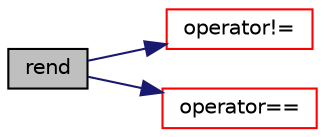 digraph "rend"
{
  bgcolor="transparent";
  edge [fontname="Helvetica",fontsize="10",labelfontname="Helvetica",labelfontsize="10"];
  node [fontname="Helvetica",fontsize="10",shape=record];
  rankdir="LR";
  Node5027 [label="rend",height=0.2,width=0.4,color="black", fillcolor="grey75", style="filled", fontcolor="black"];
  Node5027 -> Node5028 [color="midnightblue",fontsize="10",style="solid",fontname="Helvetica"];
  Node5028 [label="operator!=",height=0.2,width=0.4,color="red",URL="$a26933.html#ae76e247186699c10a4ebd889592913b4",tooltip="The opposite of the equality operation. Takes linear time. "];
  Node5027 -> Node5030 [color="midnightblue",fontsize="10",style="solid",fontname="Helvetica"];
  Node5030 [label="operator==",height=0.2,width=0.4,color="red",URL="$a26933.html#a1b9758554bfddfbf6b9dbe9a5cbb3c44",tooltip="Equality operation on ULists of the same type. "];
}
